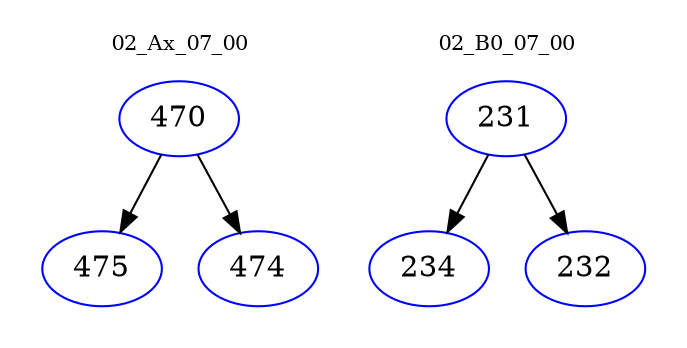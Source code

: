 digraph{
subgraph cluster_0 {
color = white
label = "02_Ax_07_00";
fontsize=10;
T0_470 [label="470", color="blue"]
T0_470 -> T0_475 [color="black"]
T0_475 [label="475", color="blue"]
T0_470 -> T0_474 [color="black"]
T0_474 [label="474", color="blue"]
}
subgraph cluster_1 {
color = white
label = "02_B0_07_00";
fontsize=10;
T1_231 [label="231", color="blue"]
T1_231 -> T1_234 [color="black"]
T1_234 [label="234", color="blue"]
T1_231 -> T1_232 [color="black"]
T1_232 [label="232", color="blue"]
}
}
